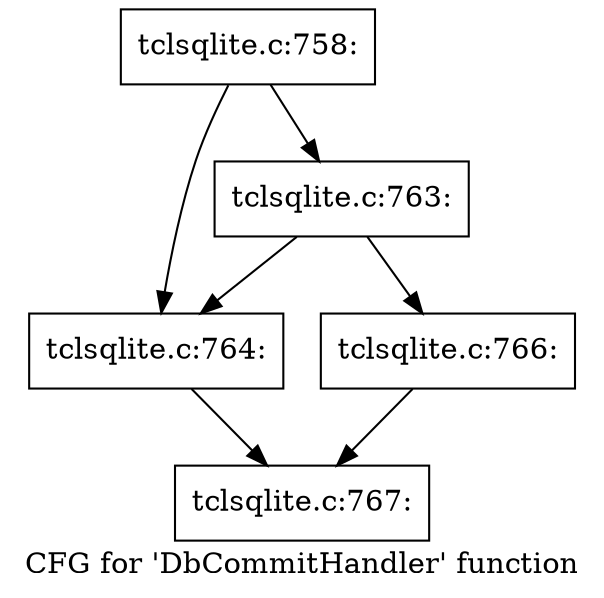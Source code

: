 digraph "CFG for 'DbCommitHandler' function" {
	label="CFG for 'DbCommitHandler' function";

	Node0x55a735a4a400 [shape=record,label="{tclsqlite.c:758:}"];
	Node0x55a735a4a400 -> Node0x55a735a4c990;
	Node0x55a735a4a400 -> Node0x55a735a4ca30;
	Node0x55a735a4ca30 [shape=record,label="{tclsqlite.c:763:}"];
	Node0x55a735a4ca30 -> Node0x55a735a4c990;
	Node0x55a735a4ca30 -> Node0x55a735a4c9e0;
	Node0x55a735a4c990 [shape=record,label="{tclsqlite.c:764:}"];
	Node0x55a735a4c990 -> Node0x55a735a47c20;
	Node0x55a735a4c9e0 [shape=record,label="{tclsqlite.c:766:}"];
	Node0x55a735a4c9e0 -> Node0x55a735a47c20;
	Node0x55a735a47c20 [shape=record,label="{tclsqlite.c:767:}"];
}
